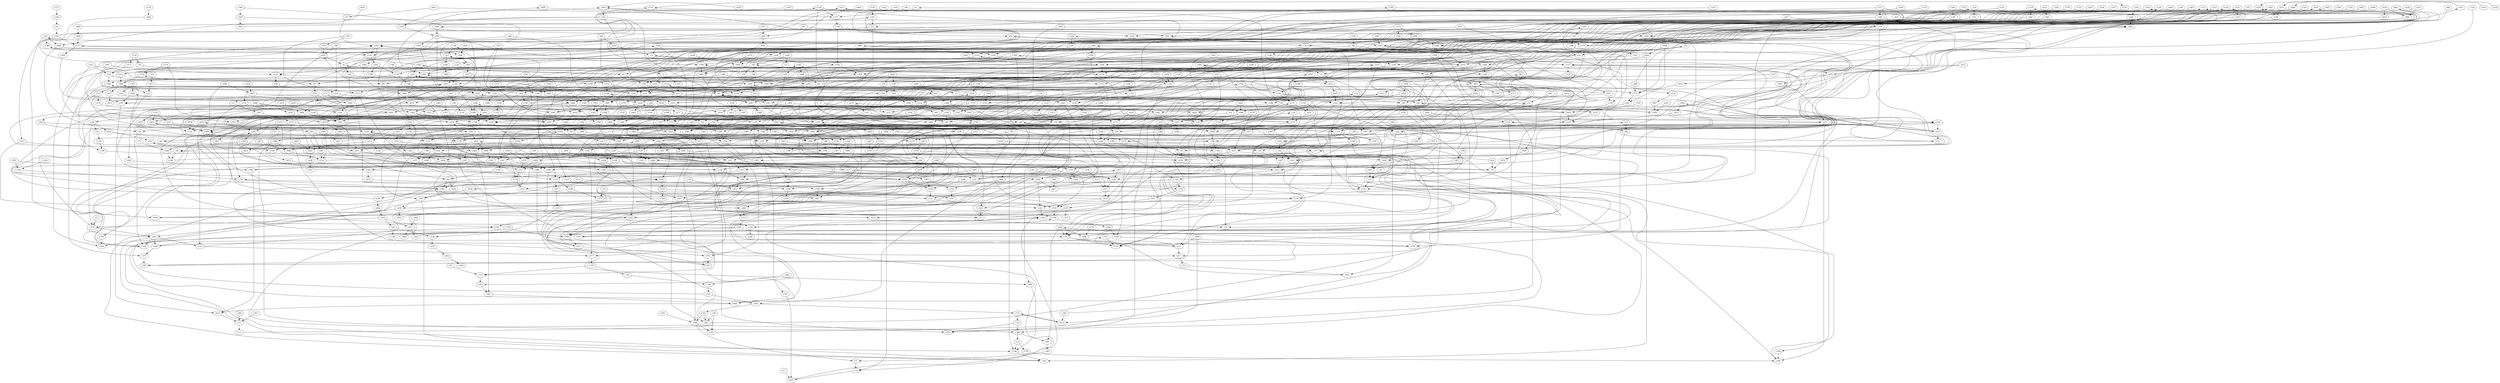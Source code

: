 // Benchmark game 1212 - 810 vertices
// time_bound: 371
// targets: v402
digraph G {
    v0 [name="v0", player=0];
    v1 [name="v1", player=1];
    v2 [name="v2", player=0];
    v3 [name="v3", player=0];
    v4 [name="v4", player=1];
    v5 [name="v5", player=1];
    v6 [name="v6", player=1];
    v7 [name="v7", player=1];
    v8 [name="v8", player=1];
    v9 [name="v9", player=0];
    v10 [name="v10", player=0];
    v11 [name="v11", player=0];
    v12 [name="v12", player=1];
    v13 [name="v13", player=1];
    v14 [name="v14", player=0];
    v15 [name="v15", player=1];
    v16 [name="v16", player=0];
    v17 [name="v17", player=0];
    v18 [name="v18", player=0];
    v19 [name="v19", player=1];
    v20 [name="v20", player=1];
    v21 [name="v21", player=0];
    v22 [name="v22", player=1];
    v23 [name="v23", player=1];
    v24 [name="v24", player=1];
    v25 [name="v25", player=0];
    v26 [name="v26", player=1];
    v27 [name="v27", player=1];
    v28 [name="v28", player=1];
    v29 [name="v29", player=1];
    v30 [name="v30", player=1];
    v31 [name="v31", player=0];
    v32 [name="v32", player=0];
    v33 [name="v33", player=1];
    v34 [name="v34", player=0];
    v35 [name="v35", player=0];
    v36 [name="v36", player=1];
    v37 [name="v37", player=0];
    v38 [name="v38", player=1];
    v39 [name="v39", player=1];
    v40 [name="v40", player=1];
    v41 [name="v41", player=1];
    v42 [name="v42", player=0];
    v43 [name="v43", player=0];
    v44 [name="v44", player=1];
    v45 [name="v45", player=0];
    v46 [name="v46", player=1];
    v47 [name="v47", player=0];
    v48 [name="v48", player=1];
    v49 [name="v49", player=1];
    v50 [name="v50", player=1];
    v51 [name="v51", player=1];
    v52 [name="v52", player=0];
    v53 [name="v53", player=1];
    v54 [name="v54", player=0];
    v55 [name="v55", player=0];
    v56 [name="v56", player=1];
    v57 [name="v57", player=0];
    v58 [name="v58", player=1];
    v59 [name="v59", player=0];
    v60 [name="v60", player=1];
    v61 [name="v61", player=0];
    v62 [name="v62", player=1];
    v63 [name="v63", player=0];
    v64 [name="v64", player=1];
    v65 [name="v65", player=0];
    v66 [name="v66", player=0];
    v67 [name="v67", player=0];
    v68 [name="v68", player=0];
    v69 [name="v69", player=1];
    v70 [name="v70", player=0];
    v71 [name="v71", player=0];
    v72 [name="v72", player=1];
    v73 [name="v73", player=1];
    v74 [name="v74", player=1];
    v75 [name="v75", player=0];
    v76 [name="v76", player=0];
    v77 [name="v77", player=1];
    v78 [name="v78", player=0];
    v79 [name="v79", player=1];
    v80 [name="v80", player=0];
    v81 [name="v81", player=0];
    v82 [name="v82", player=0];
    v83 [name="v83", player=0];
    v84 [name="v84", player=0];
    v85 [name="v85", player=0];
    v86 [name="v86", player=0];
    v87 [name="v87", player=0];
    v88 [name="v88", player=1];
    v89 [name="v89", player=0];
    v90 [name="v90", player=1];
    v91 [name="v91", player=0];
    v92 [name="v92", player=1];
    v93 [name="v93", player=1];
    v94 [name="v94", player=1];
    v95 [name="v95", player=1];
    v96 [name="v96", player=1];
    v97 [name="v97", player=0];
    v98 [name="v98", player=1];
    v99 [name="v99", player=1];
    v100 [name="v100", player=0];
    v101 [name="v101", player=0];
    v102 [name="v102", player=1];
    v103 [name="v103", player=1];
    v104 [name="v104", player=1];
    v105 [name="v105", player=0];
    v106 [name="v106", player=0];
    v107 [name="v107", player=0];
    v108 [name="v108", player=0];
    v109 [name="v109", player=1];
    v110 [name="v110", player=1];
    v111 [name="v111", player=0];
    v112 [name="v112", player=0];
    v113 [name="v113", player=0];
    v114 [name="v114", player=0];
    v115 [name="v115", player=1];
    v116 [name="v116", player=1];
    v117 [name="v117", player=1];
    v118 [name="v118", player=1];
    v119 [name="v119", player=1];
    v120 [name="v120", player=0];
    v121 [name="v121", player=0];
    v122 [name="v122", player=1];
    v123 [name="v123", player=0];
    v124 [name="v124", player=1];
    v125 [name="v125", player=0];
    v126 [name="v126", player=0];
    v127 [name="v127", player=0];
    v128 [name="v128", player=0];
    v129 [name="v129", player=0];
    v130 [name="v130", player=1];
    v131 [name="v131", player=1];
    v132 [name="v132", player=0];
    v133 [name="v133", player=1];
    v134 [name="v134", player=1];
    v135 [name="v135", player=1];
    v136 [name="v136", player=1];
    v137 [name="v137", player=0];
    v138 [name="v138", player=0];
    v139 [name="v139", player=0];
    v140 [name="v140", player=1];
    v141 [name="v141", player=0];
    v142 [name="v142", player=1];
    v143 [name="v143", player=1];
    v144 [name="v144", player=1];
    v145 [name="v145", player=0];
    v146 [name="v146", player=0];
    v147 [name="v147", player=0];
    v148 [name="v148", player=0];
    v149 [name="v149", player=1];
    v150 [name="v150", player=0];
    v151 [name="v151", player=1];
    v152 [name="v152", player=1];
    v153 [name="v153", player=0];
    v154 [name="v154", player=0];
    v155 [name="v155", player=0];
    v156 [name="v156", player=0];
    v157 [name="v157", player=0];
    v158 [name="v158", player=0];
    v159 [name="v159", player=1];
    v160 [name="v160", player=1];
    v161 [name="v161", player=0];
    v162 [name="v162", player=1];
    v163 [name="v163", player=0];
    v164 [name="v164", player=0];
    v165 [name="v165", player=1];
    v166 [name="v166", player=1];
    v167 [name="v167", player=1];
    v168 [name="v168", player=1];
    v169 [name="v169", player=1];
    v170 [name="v170", player=1];
    v171 [name="v171", player=0];
    v172 [name="v172", player=1];
    v173 [name="v173", player=0];
    v174 [name="v174", player=1];
    v175 [name="v175", player=1];
    v176 [name="v176", player=0];
    v177 [name="v177", player=1];
    v178 [name="v178", player=0];
    v179 [name="v179", player=1];
    v180 [name="v180", player=1];
    v181 [name="v181", player=1];
    v182 [name="v182", player=0];
    v183 [name="v183", player=1];
    v184 [name="v184", player=1];
    v185 [name="v185", player=1];
    v186 [name="v186", player=0];
    v187 [name="v187", player=0];
    v188 [name="v188", player=0];
    v189 [name="v189", player=1];
    v190 [name="v190", player=1];
    v191 [name="v191", player=0];
    v192 [name="v192", player=1];
    v193 [name="v193", player=0];
    v194 [name="v194", player=0];
    v195 [name="v195", player=0];
    v196 [name="v196", player=1];
    v197 [name="v197", player=0];
    v198 [name="v198", player=0];
    v199 [name="v199", player=0];
    v200 [name="v200", player=0];
    v201 [name="v201", player=1];
    v202 [name="v202", player=0];
    v203 [name="v203", player=1];
    v204 [name="v204", player=1];
    v205 [name="v205", player=1];
    v206 [name="v206", player=0];
    v207 [name="v207", player=1];
    v208 [name="v208", player=0];
    v209 [name="v209", player=1];
    v210 [name="v210", player=0];
    v211 [name="v211", player=1];
    v212 [name="v212", player=0];
    v213 [name="v213", player=0];
    v214 [name="v214", player=0];
    v215 [name="v215", player=0];
    v216 [name="v216", player=1];
    v217 [name="v217", player=0];
    v218 [name="v218", player=0];
    v219 [name="v219", player=1];
    v220 [name="v220", player=1];
    v221 [name="v221", player=1];
    v222 [name="v222", player=1];
    v223 [name="v223", player=0];
    v224 [name="v224", player=0];
    v225 [name="v225", player=0];
    v226 [name="v226", player=1];
    v227 [name="v227", player=0];
    v228 [name="v228", player=0];
    v229 [name="v229", player=0];
    v230 [name="v230", player=1];
    v231 [name="v231", player=1];
    v232 [name="v232", player=0];
    v233 [name="v233", player=1];
    v234 [name="v234", player=1];
    v235 [name="v235", player=1];
    v236 [name="v236", player=1];
    v237 [name="v237", player=1];
    v238 [name="v238", player=1];
    v239 [name="v239", player=0];
    v240 [name="v240", player=0];
    v241 [name="v241", player=1];
    v242 [name="v242", player=1];
    v243 [name="v243", player=1];
    v244 [name="v244", player=0];
    v245 [name="v245", player=1];
    v246 [name="v246", player=1];
    v247 [name="v247", player=0];
    v248 [name="v248", player=1];
    v249 [name="v249", player=1];
    v250 [name="v250", player=0];
    v251 [name="v251", player=0];
    v252 [name="v252", player=0];
    v253 [name="v253", player=1];
    v254 [name="v254", player=0];
    v255 [name="v255", player=0];
    v256 [name="v256", player=0];
    v257 [name="v257", player=1];
    v258 [name="v258", player=1];
    v259 [name="v259", player=0];
    v260 [name="v260", player=1];
    v261 [name="v261", player=0];
    v262 [name="v262", player=1];
    v263 [name="v263", player=1];
    v264 [name="v264", player=0];
    v265 [name="v265", player=1];
    v266 [name="v266", player=1];
    v267 [name="v267", player=0];
    v268 [name="v268", player=0];
    v269 [name="v269", player=0];
    v270 [name="v270", player=1];
    v271 [name="v271", player=0];
    v272 [name="v272", player=1];
    v273 [name="v273", player=1];
    v274 [name="v274", player=0];
    v275 [name="v275", player=0];
    v276 [name="v276", player=0];
    v277 [name="v277", player=1];
    v278 [name="v278", player=0];
    v279 [name="v279", player=0];
    v280 [name="v280", player=1];
    v281 [name="v281", player=1];
    v282 [name="v282", player=1];
    v283 [name="v283", player=0];
    v284 [name="v284", player=0];
    v285 [name="v285", player=0];
    v286 [name="v286", player=0];
    v287 [name="v287", player=0];
    v288 [name="v288", player=1];
    v289 [name="v289", player=0];
    v290 [name="v290", player=0];
    v291 [name="v291", player=0];
    v292 [name="v292", player=1];
    v293 [name="v293", player=1];
    v294 [name="v294", player=0];
    v295 [name="v295", player=1];
    v296 [name="v296", player=0];
    v297 [name="v297", player=1];
    v298 [name="v298", player=0];
    v299 [name="v299", player=1];
    v300 [name="v300", player=0];
    v301 [name="v301", player=1];
    v302 [name="v302", player=1];
    v303 [name="v303", player=1];
    v304 [name="v304", player=1];
    v305 [name="v305", player=0];
    v306 [name="v306", player=1];
    v307 [name="v307", player=1];
    v308 [name="v308", player=0];
    v309 [name="v309", player=0];
    v310 [name="v310", player=1];
    v311 [name="v311", player=1];
    v312 [name="v312", player=1];
    v313 [name="v313", player=0];
    v314 [name="v314", player=0];
    v315 [name="v315", player=1];
    v316 [name="v316", player=0];
    v317 [name="v317", player=0];
    v318 [name="v318", player=1];
    v319 [name="v319", player=1];
    v320 [name="v320", player=1];
    v321 [name="v321", player=1];
    v322 [name="v322", player=1];
    v323 [name="v323", player=0];
    v324 [name="v324", player=1];
    v325 [name="v325", player=1];
    v326 [name="v326", player=1];
    v327 [name="v327", player=1];
    v328 [name="v328", player=0];
    v329 [name="v329", player=1];
    v330 [name="v330", player=1];
    v331 [name="v331", player=0];
    v332 [name="v332", player=0];
    v333 [name="v333", player=0];
    v334 [name="v334", player=0];
    v335 [name="v335", player=1];
    v336 [name="v336", player=0];
    v337 [name="v337", player=1];
    v338 [name="v338", player=1];
    v339 [name="v339", player=1];
    v340 [name="v340", player=1];
    v341 [name="v341", player=1];
    v342 [name="v342", player=0];
    v343 [name="v343", player=0];
    v344 [name="v344", player=0];
    v345 [name="v345", player=0];
    v346 [name="v346", player=1];
    v347 [name="v347", player=0];
    v348 [name="v348", player=0];
    v349 [name="v349", player=1];
    v350 [name="v350", player=1];
    v351 [name="v351", player=0];
    v352 [name="v352", player=0];
    v353 [name="v353", player=0];
    v354 [name="v354", player=1];
    v355 [name="v355", player=1];
    v356 [name="v356", player=1];
    v357 [name="v357", player=0];
    v358 [name="v358", player=1];
    v359 [name="v359", player=0];
    v360 [name="v360", player=1];
    v361 [name="v361", player=0];
    v362 [name="v362", player=0];
    v363 [name="v363", player=1];
    v364 [name="v364", player=1];
    v365 [name="v365", player=0];
    v366 [name="v366", player=1];
    v367 [name="v367", player=0];
    v368 [name="v368", player=1];
    v369 [name="v369", player=1];
    v370 [name="v370", player=1];
    v371 [name="v371", player=1];
    v372 [name="v372", player=0];
    v373 [name="v373", player=1];
    v374 [name="v374", player=1];
    v375 [name="v375", player=1];
    v376 [name="v376", player=0];
    v377 [name="v377", player=0];
    v378 [name="v378", player=1];
    v379 [name="v379", player=0];
    v380 [name="v380", player=1];
    v381 [name="v381", player=1];
    v382 [name="v382", player=1];
    v383 [name="v383", player=0];
    v384 [name="v384", player=1];
    v385 [name="v385", player=0];
    v386 [name="v386", player=1];
    v387 [name="v387", player=0];
    v388 [name="v388", player=0];
    v389 [name="v389", player=0];
    v390 [name="v390", player=1];
    v391 [name="v391", player=1];
    v392 [name="v392", player=1];
    v393 [name="v393", player=0];
    v394 [name="v394", player=0];
    v395 [name="v395", player=0];
    v396 [name="v396", player=1];
    v397 [name="v397", player=1];
    v398 [name="v398", player=1];
    v399 [name="v399", player=0];
    v400 [name="v400", player=0];
    v401 [name="v401", player=0];
    v402 [name="v402", player=0, target=1];
    v403 [name="v403", player=1];
    v404 [name="v404", player=0];
    v405 [name="v405", player=0];
    v406 [name="v406", player=1];
    v407 [name="v407", player=0];
    v408 [name="v408", player=0];
    v409 [name="v409", player=1];
    v410 [name="v410", player=1];
    v411 [name="v411", player=1];
    v412 [name="v412", player=1];
    v413 [name="v413", player=1];
    v414 [name="v414", player=0];
    v415 [name="v415", player=0];
    v416 [name="v416", player=1];
    v417 [name="v417", player=1];
    v418 [name="v418", player=1];
    v419 [name="v419", player=1];
    v420 [name="v420", player=1];
    v421 [name="v421", player=0];
    v422 [name="v422", player=0];
    v423 [name="v423", player=1];
    v424 [name="v424", player=1];
    v425 [name="v425", player=0];
    v426 [name="v426", player=1];
    v427 [name="v427", player=1];
    v428 [name="v428", player=1];
    v429 [name="v429", player=0];
    v430 [name="v430", player=1];
    v431 [name="v431", player=0];
    v432 [name="v432", player=0];
    v433 [name="v433", player=1];
    v434 [name="v434", player=1];
    v435 [name="v435", player=0];
    v436 [name="v436", player=1];
    v437 [name="v437", player=1];
    v438 [name="v438", player=0];
    v439 [name="v439", player=0];
    v440 [name="v440", player=1];
    v441 [name="v441", player=0];
    v442 [name="v442", player=1];
    v443 [name="v443", player=0];
    v444 [name="v444", player=1];
    v445 [name="v445", player=0];
    v446 [name="v446", player=0];
    v447 [name="v447", player=1];
    v448 [name="v448", player=0];
    v449 [name="v449", player=0];
    v450 [name="v450", player=1];
    v451 [name="v451", player=1];
    v452 [name="v452", player=1];
    v453 [name="v453", player=1];
    v454 [name="v454", player=0];
    v455 [name="v455", player=0];
    v456 [name="v456", player=1];
    v457 [name="v457", player=0];
    v458 [name="v458", player=0];
    v459 [name="v459", player=0];
    v460 [name="v460", player=1];
    v461 [name="v461", player=0];
    v462 [name="v462", player=0];
    v463 [name="v463", player=0];
    v464 [name="v464", player=1];
    v465 [name="v465", player=0];
    v466 [name="v466", player=0];
    v467 [name="v467", player=0];
    v468 [name="v468", player=1];
    v469 [name="v469", player=0];
    v470 [name="v470", player=1];
    v471 [name="v471", player=0];
    v472 [name="v472", player=1];
    v473 [name="v473", player=0];
    v474 [name="v474", player=1];
    v475 [name="v475", player=1];
    v476 [name="v476", player=1];
    v477 [name="v477", player=1];
    v478 [name="v478", player=0];
    v479 [name="v479", player=0];
    v480 [name="v480", player=0];
    v481 [name="v481", player=0];
    v482 [name="v482", player=0];
    v483 [name="v483", player=1];
    v484 [name="v484", player=1];
    v485 [name="v485", player=1];
    v486 [name="v486", player=1];
    v487 [name="v487", player=0];
    v488 [name="v488", player=0];
    v489 [name="v489", player=0];
    v490 [name="v490", player=1];
    v491 [name="v491", player=0];
    v492 [name="v492", player=0];
    v493 [name="v493", player=0];
    v494 [name="v494", player=0];
    v495 [name="v495", player=0];
    v496 [name="v496", player=0];
    v497 [name="v497", player=1];
    v498 [name="v498", player=1];
    v499 [name="v499", player=0];
    v500 [name="v500", player=0];
    v501 [name="v501", player=0];
    v502 [name="v502", player=0];
    v503 [name="v503", player=1];
    v504 [name="v504", player=0];
    v505 [name="v505", player=0];
    v506 [name="v506", player=0];
    v507 [name="v507", player=0];
    v508 [name="v508", player=0];
    v509 [name="v509", player=1];
    v510 [name="v510", player=1];
    v511 [name="v511", player=0];
    v512 [name="v512", player=1];
    v513 [name="v513", player=0];
    v514 [name="v514", player=1];
    v515 [name="v515", player=0];
    v516 [name="v516", player=0];
    v517 [name="v517", player=1];
    v518 [name="v518", player=1];
    v519 [name="v519", player=0];
    v520 [name="v520", player=0];
    v521 [name="v521", player=0];
    v522 [name="v522", player=0];
    v523 [name="v523", player=1];
    v524 [name="v524", player=1];
    v525 [name="v525", player=0];
    v526 [name="v526", player=0];
    v527 [name="v527", player=1];
    v528 [name="v528", player=0];
    v529 [name="v529", player=0];
    v530 [name="v530", player=1];
    v531 [name="v531", player=1];
    v532 [name="v532", player=0];
    v533 [name="v533", player=1];
    v534 [name="v534", player=1];
    v535 [name="v535", player=1];
    v536 [name="v536", player=0];
    v537 [name="v537", player=1];
    v538 [name="v538", player=1];
    v539 [name="v539", player=0];
    v540 [name="v540", player=0];
    v541 [name="v541", player=1];
    v542 [name="v542", player=0];
    v543 [name="v543", player=1];
    v544 [name="v544", player=1];
    v545 [name="v545", player=1];
    v546 [name="v546", player=0];
    v547 [name="v547", player=1];
    v548 [name="v548", player=1];
    v549 [name="v549", player=0];
    v550 [name="v550", player=1];
    v551 [name="v551", player=0];
    v552 [name="v552", player=1];
    v553 [name="v553", player=1];
    v554 [name="v554", player=1];
    v555 [name="v555", player=1];
    v556 [name="v556", player=1];
    v557 [name="v557", player=0];
    v558 [name="v558", player=1];
    v559 [name="v559", player=0];
    v560 [name="v560", player=0];
    v561 [name="v561", player=0];
    v562 [name="v562", player=1];
    v563 [name="v563", player=1];
    v564 [name="v564", player=0];
    v565 [name="v565", player=0];
    v566 [name="v566", player=0];
    v567 [name="v567", player=0];
    v568 [name="v568", player=1];
    v569 [name="v569", player=1];
    v570 [name="v570", player=1];
    v571 [name="v571", player=0];
    v572 [name="v572", player=0];
    v573 [name="v573", player=1];
    v574 [name="v574", player=0];
    v575 [name="v575", player=0];
    v576 [name="v576", player=0];
    v577 [name="v577", player=1];
    v578 [name="v578", player=1];
    v579 [name="v579", player=1];
    v580 [name="v580", player=0];
    v581 [name="v581", player=1];
    v582 [name="v582", player=1];
    v583 [name="v583", player=1];
    v584 [name="v584", player=0];
    v585 [name="v585", player=0];
    v586 [name="v586", player=1];
    v587 [name="v587", player=1];
    v588 [name="v588", player=1];
    v589 [name="v589", player=1];
    v590 [name="v590", player=0];
    v591 [name="v591", player=1];
    v592 [name="v592", player=0];
    v593 [name="v593", player=1];
    v594 [name="v594", player=0];
    v595 [name="v595", player=1];
    v596 [name="v596", player=1];
    v597 [name="v597", player=0];
    v598 [name="v598", player=1];
    v599 [name="v599", player=0];
    v600 [name="v600", player=0];
    v601 [name="v601", player=0];
    v602 [name="v602", player=0];
    v603 [name="v603", player=0];
    v604 [name="v604", player=1];
    v605 [name="v605", player=0];
    v606 [name="v606", player=1];
    v607 [name="v607", player=0];
    v608 [name="v608", player=1];
    v609 [name="v609", player=0];
    v610 [name="v610", player=0];
    v611 [name="v611", player=0];
    v612 [name="v612", player=1];
    v613 [name="v613", player=0];
    v614 [name="v614", player=0];
    v615 [name="v615", player=1];
    v616 [name="v616", player=1];
    v617 [name="v617", player=1];
    v618 [name="v618", player=1];
    v619 [name="v619", player=1];
    v620 [name="v620", player=0];
    v621 [name="v621", player=1];
    v622 [name="v622", player=1];
    v623 [name="v623", player=0];
    v624 [name="v624", player=1];
    v625 [name="v625", player=0];
    v626 [name="v626", player=0];
    v627 [name="v627", player=0];
    v628 [name="v628", player=0];
    v629 [name="v629", player=0];
    v630 [name="v630", player=1];
    v631 [name="v631", player=1];
    v632 [name="v632", player=1];
    v633 [name="v633", player=0];
    v634 [name="v634", player=1];
    v635 [name="v635", player=0];
    v636 [name="v636", player=0];
    v637 [name="v637", player=1];
    v638 [name="v638", player=0];
    v639 [name="v639", player=0];
    v640 [name="v640", player=1];
    v641 [name="v641", player=0];
    v642 [name="v642", player=0];
    v643 [name="v643", player=1];
    v644 [name="v644", player=1];
    v645 [name="v645", player=1];
    v646 [name="v646", player=0];
    v647 [name="v647", player=1];
    v648 [name="v648", player=0];
    v649 [name="v649", player=1];
    v650 [name="v650", player=1];
    v651 [name="v651", player=0];
    v652 [name="v652", player=1];
    v653 [name="v653", player=0];
    v654 [name="v654", player=0];
    v655 [name="v655", player=1];
    v656 [name="v656", player=0];
    v657 [name="v657", player=1];
    v658 [name="v658", player=0];
    v659 [name="v659", player=1];
    v660 [name="v660", player=0];
    v661 [name="v661", player=1];
    v662 [name="v662", player=0];
    v663 [name="v663", player=1];
    v664 [name="v664", player=1];
    v665 [name="v665", player=0];
    v666 [name="v666", player=1];
    v667 [name="v667", player=0];
    v668 [name="v668", player=1];
    v669 [name="v669", player=0];
    v670 [name="v670", player=0];
    v671 [name="v671", player=1];
    v672 [name="v672", player=0];
    v673 [name="v673", player=1];
    v674 [name="v674", player=1];
    v675 [name="v675", player=1];
    v676 [name="v676", player=0];
    v677 [name="v677", player=0];
    v678 [name="v678", player=0];
    v679 [name="v679", player=1];
    v680 [name="v680", player=0];
    v681 [name="v681", player=0];
    v682 [name="v682", player=1];
    v683 [name="v683", player=0];
    v684 [name="v684", player=1];
    v685 [name="v685", player=1];
    v686 [name="v686", player=1];
    v687 [name="v687", player=1];
    v688 [name="v688", player=0];
    v689 [name="v689", player=0];
    v690 [name="v690", player=0];
    v691 [name="v691", player=1];
    v692 [name="v692", player=0];
    v693 [name="v693", player=1];
    v694 [name="v694", player=0];
    v695 [name="v695", player=1];
    v696 [name="v696", player=0];
    v697 [name="v697", player=0];
    v698 [name="v698", player=1];
    v699 [name="v699", player=0];
    v700 [name="v700", player=1];
    v701 [name="v701", player=1];
    v702 [name="v702", player=1];
    v703 [name="v703", player=0];
    v704 [name="v704", player=0];
    v705 [name="v705", player=1];
    v706 [name="v706", player=1];
    v707 [name="v707", player=0];
    v708 [name="v708", player=0];
    v709 [name="v709", player=1];
    v710 [name="v710", player=0];
    v711 [name="v711", player=0];
    v712 [name="v712", player=1];
    v713 [name="v713", player=0];
    v714 [name="v714", player=1];
    v715 [name="v715", player=0];
    v716 [name="v716", player=0];
    v717 [name="v717", player=1];
    v718 [name="v718", player=1];
    v719 [name="v719", player=0];
    v720 [name="v720", player=0];
    v721 [name="v721", player=0];
    v722 [name="v722", player=0];
    v723 [name="v723", player=1];
    v724 [name="v724", player=1];
    v725 [name="v725", player=0];
    v726 [name="v726", player=0];
    v727 [name="v727", player=1];
    v728 [name="v728", player=1];
    v729 [name="v729", player=1];
    v730 [name="v730", player=1];
    v731 [name="v731", player=0];
    v732 [name="v732", player=0];
    v733 [name="v733", player=0];
    v734 [name="v734", player=0];
    v735 [name="v735", player=1];
    v736 [name="v736", player=1];
    v737 [name="v737", player=1];
    v738 [name="v738", player=0];
    v739 [name="v739", player=0];
    v740 [name="v740", player=1];
    v741 [name="v741", player=0];
    v742 [name="v742", player=0];
    v743 [name="v743", player=1];
    v744 [name="v744", player=0];
    v745 [name="v745", player=1];
    v746 [name="v746", player=0];
    v747 [name="v747", player=0];
    v748 [name="v748", player=0];
    v749 [name="v749", player=1];
    v750 [name="v750", player=1];
    v751 [name="v751", player=0];
    v752 [name="v752", player=1];
    v753 [name="v753", player=1];
    v754 [name="v754", player=0];
    v755 [name="v755", player=1];
    v756 [name="v756", player=1];
    v757 [name="v757", player=1];
    v758 [name="v758", player=0];
    v759 [name="v759", player=1];
    v760 [name="v760", player=1];
    v761 [name="v761", player=1];
    v762 [name="v762", player=0];
    v763 [name="v763", player=1];
    v764 [name="v764", player=1];
    v765 [name="v765", player=1];
    v766 [name="v766", player=1];
    v767 [name="v767", player=1];
    v768 [name="v768", player=0];
    v769 [name="v769", player=0];
    v770 [name="v770", player=1];
    v771 [name="v771", player=1];
    v772 [name="v772", player=0];
    v773 [name="v773", player=1];
    v774 [name="v774", player=0];
    v775 [name="v775", player=0];
    v776 [name="v776", player=1];
    v777 [name="v777", player=0];
    v778 [name="v778", player=0];
    v779 [name="v779", player=1];
    v780 [name="v780", player=0];
    v781 [name="v781", player=1];
    v782 [name="v782", player=1];
    v783 [name="v783", player=0];
    v784 [name="v784", player=1];
    v785 [name="v785", player=0];
    v786 [name="v786", player=0];
    v787 [name="v787", player=1];
    v788 [name="v788", player=1];
    v789 [name="v789", player=0];
    v790 [name="v790", player=1];
    v791 [name="v791", player=1];
    v792 [name="v792", player=0];
    v793 [name="v793", player=1];
    v794 [name="v794", player=0];
    v795 [name="v795", player=0];
    v796 [name="v796", player=1];
    v797 [name="v797", player=1];
    v798 [name="v798", player=0];
    v799 [name="v799", player=1];
    v800 [name="v800", player=1];
    v801 [name="v801", player=0];
    v802 [name="v802", player=1];
    v803 [name="v803", player=0];
    v804 [name="v804", player=1];
    v805 [name="v805", player=0];
    v806 [name="v806", player=1];
    v807 [name="v807", player=0];
    v808 [name="v808", player=0];
    v809 [name="v809", player=0];

    v0 -> v706;
    v1 -> v231;
    v2 -> v259;
    v3 -> v756 [constraint="t < 13"];
    v4 -> v177;
    v5 -> v170 [constraint="t < 10"];
    v6 -> v338 [constraint="t mod 4 == 2"];
    v7 -> v629;
    v8 -> v292;
    v9 -> v727;
    v10 -> v351;
    v11 -> v152;
    v12 -> v275 [constraint="t mod 5 == 0"];
    v13 -> v46;
    v14 -> v645;
    v15 -> v736;
    v16 -> v224;
    v17 -> v597;
    v18 -> v417;
    v19 -> v723;
    v20 -> v342;
    v21 -> v483;
    v22 -> v136;
    v23 -> v11;
    v24 -> v590 [constraint="t < 14"];
    v25 -> v81;
    v26 -> v252;
    v27 -> v645;
    v28 -> v584 [constraint="t < 5"];
    v29 -> v333;
    v30 -> v199;
    v31 -> v373;
    v32 -> v37 [constraint="t mod 2 == 0"];
    v33 -> v32;
    v34 -> v102;
    v35 -> v567;
    v36 -> v395;
    v37 -> v153 [constraint="t >= 2"];
    v38 -> v610;
    v39 -> v219;
    v40 -> v691;
    v41 -> v641;
    v42 -> v586 [constraint="t < 9"];
    v43 -> v64 [constraint="t < 14"];
    v44 -> v291;
    v45 -> v803;
    v46 -> v270;
    v47 -> v213;
    v48 -> v610;
    v49 -> v125 [constraint="t < 15"];
    v50 -> v576;
    v51 -> v299;
    v52 -> v21;
    v53 -> v419;
    v54 -> v796;
    v55 -> v76;
    v56 -> v116 [constraint="t mod 4 == 2"];
    v57 -> v535 [constraint="t mod 2 == 0"];
    v58 -> v37;
    v59 -> v800;
    v60 -> v636;
    v61 -> v701;
    v62 -> v264;
    v63 -> v476 [constraint="t < 13"];
    v64 -> v45 [constraint="t >= 3"];
    v65 -> v194;
    v66 -> v799;
    v67 -> v133;
    v68 -> v670;
    v69 -> v653;
    v70 -> v578;
    v71 -> v599;
    v72 -> v666;
    v73 -> v14;
    v74 -> v321;
    v75 -> v342;
    v76 -> v251 [constraint="t mod 4 == 1"];
    v77 -> v542 [constraint="t >= 1"];
    v78 -> v191 [constraint="t >= 5"];
    v79 -> v153 [constraint="t < 10"];
    v80 -> v758;
    v81 -> v569;
    v82 -> v395 [constraint="t mod 5 == 4"];
    v83 -> v89;
    v84 -> v25 [constraint="t >= 1"];
    v85 -> v41;
    v86 -> v293;
    v87 -> v793;
    v88 -> v751 [constraint="t mod 2 == 1"];
    v89 -> v565 [constraint="t < 8"];
    v90 -> v387;
    v91 -> v309;
    v92 -> v563;
    v93 -> v715;
    v94 -> v779 [constraint="t < 14"];
    v95 -> v165;
    v96 -> v329 [constraint="t >= 1"];
    v97 -> v138 [constraint="t >= 5"];
    v98 -> v644;
    v99 -> v510;
    v100 -> v536 [constraint="t < 15"];
    v101 -> v598;
    v102 -> v760 [constraint="t mod 4 == 2"];
    v103 -> v754;
    v104 -> v603;
    v105 -> v791;
    v106 -> v537;
    v107 -> v423 [constraint="t >= 2"];
    v108 -> v399 [constraint="t >= 3"];
    v109 -> v70 [constraint="t < 10"];
    v110 -> v272;
    v111 -> v749 [constraint="t < 8"];
    v112 -> v316;
    v113 -> v13 [constraint="t < 6"];
    v114 -> v282 [constraint="t mod 4 == 0"];
    v115 -> v651 [constraint="t mod 2 == 1"];
    v116 -> v483;
    v117 -> v144;
    v118 -> v447;
    v119 -> v164;
    v120 -> v474;
    v121 -> v76;
    v122 -> v0;
    v123 -> v399 [constraint="t >= 3"];
    v124 -> v132;
    v125 -> v560;
    v126 -> v368;
    v127 -> v222;
    v128 -> v118 [constraint="t mod 2 == 0"];
    v129 -> v374 [constraint="t < 5"];
    v130 -> v240;
    v131 -> v225;
    v132 -> v507;
    v133 -> v358;
    v134 -> v162;
    v135 -> v555;
    v136 -> v644;
    v137 -> v718;
    v138 -> v143 [constraint="t mod 5 == 2"];
    v139 -> v189;
    v140 -> v136 [constraint="t mod 4 == 3"];
    v141 -> v183;
    v142 -> v532 [constraint="t < 14"];
    v143 -> v190;
    v144 -> v34;
    v145 -> v374;
    v146 -> v738;
    v147 -> v155;
    v148 -> v634;
    v149 -> v455 [constraint="t >= 4"];
    v150 -> v210;
    v151 -> v186;
    v152 -> v475 [constraint="t < 15"];
    v153 -> v484;
    v154 -> v234;
    v155 -> v260 [constraint="t >= 4"];
    v156 -> v614;
    v157 -> v277 [constraint="t >= 4"];
    v158 -> v132;
    v159 -> v434;
    v160 -> v250;
    v161 -> v439;
    v162 -> v255 [constraint="t < 10"];
    v163 -> v481;
    v164 -> v137;
    v165 -> v253;
    v166 -> v724 [constraint="t mod 5 == 0"];
    v167 -> v804;
    v168 -> v282;
    v169 -> v162;
    v170 -> v400 [constraint="t < 9"];
    v171 -> v431;
    v172 -> v217;
    v173 -> v381;
    v174 -> v600;
    v175 -> v367 [constraint="t mod 3 == 1"];
    v176 -> v355;
    v177 -> v740;
    v178 -> v629;
    v179 -> v324;
    v180 -> v599;
    v181 -> v479;
    v182 -> v292 [constraint="t >= 2"];
    v183 -> v729;
    v184 -> v388 [constraint="t >= 1"];
    v185 -> v540 [constraint="t >= 3"];
    v186 -> v531 [constraint="t mod 4 == 2"];
    v187 -> v259 [constraint="t < 14"];
    v188 -> v373;
    v189 -> v206;
    v190 -> v604;
    v191 -> v649;
    v192 -> v767;
    v193 -> v244;
    v194 -> v548 [constraint="t mod 2 == 1"];
    v195 -> v116;
    v196 -> v805;
    v197 -> v318 [constraint="t >= 1"];
    v198 -> v584;
    v199 -> v14 [constraint="t < 10"];
    v200 -> v243;
    v201 -> v70 [constraint="t >= 4"];
    v202 -> v619;
    v203 -> v457;
    v204 -> v682;
    v205 -> v371;
    v206 -> v70 [constraint="t >= 4"];
    v207 -> v103 [constraint="t < 12"];
    v208 -> v607 [constraint="t >= 4"];
    v209 -> v789;
    v210 -> v114 [constraint="t mod 2 == 0"];
    v211 -> v30;
    v212 -> v403;
    v213 -> v4 [constraint="t >= 3"];
    v214 -> v807;
    v215 -> v673;
    v216 -> v710;
    v217 -> v212;
    v218 -> v371 [constraint="t < 10"];
    v219 -> v24;
    v220 -> v184;
    v221 -> v507;
    v222 -> v376;
    v223 -> v515 [constraint="t >= 3"];
    v224 -> v477;
    v225 -> v326;
    v226 -> v153;
    v227 -> v772;
    v228 -> v694;
    v229 -> v204;
    v230 -> v689 [constraint="t < 7"];
    v231 -> v182;
    v232 -> v86;
    v233 -> v644;
    v234 -> v465 [constraint="t mod 5 == 4"];
    v235 -> v167;
    v236 -> v41;
    v237 -> v408;
    v238 -> v456;
    v239 -> v440;
    v240 -> v491 [constraint="t mod 5 == 0"];
    v241 -> v670;
    v242 -> v670 [constraint="t mod 5 == 2"];
    v243 -> v28;
    v244 -> v443;
    v245 -> v0 [constraint="t mod 2 == 0"];
    v246 -> v488;
    v247 -> v383 [constraint="t < 12"];
    v248 -> v678;
    v249 -> v721 [constraint="t mod 2 == 0"];
    v250 -> v6;
    v251 -> v616 [constraint="t < 12"];
    v252 -> v730;
    v253 -> v63 [constraint="t < 9"];
    v254 -> v543 [constraint="t >= 5"];
    v255 -> v225;
    v256 -> v508;
    v257 -> v112 [constraint="t mod 4 == 1"];
    v258 -> v479;
    v259 -> v166;
    v260 -> v491;
    v261 -> v395;
    v262 -> v83;
    v263 -> v399;
    v264 -> v559;
    v265 -> v719 [constraint="t < 13"];
    v266 -> v716;
    v267 -> v434 [constraint="t mod 4 == 0"];
    v268 -> v264;
    v269 -> v781 [constraint="t >= 2"];
    v270 -> v626 [constraint="t >= 1"];
    v271 -> v125;
    v272 -> v76;
    v273 -> v694;
    v274 -> v68;
    v275 -> v36;
    v276 -> v752 [constraint="t < 13"];
    v277 -> v486;
    v278 -> v216 [constraint="t >= 3"];
    v279 -> v803 [constraint="t < 7"];
    v280 -> v238;
    v281 -> v1 [constraint="t < 10"];
    v282 -> v339 [constraint="t >= 2"];
    v283 -> v197;
    v284 -> v594;
    v285 -> v162;
    v286 -> v150;
    v287 -> v463;
    v288 -> v452;
    v289 -> v651;
    v290 -> v377;
    v291 -> v372 [constraint="t mod 2 == 0"];
    v292 -> v808;
    v293 -> v672;
    v294 -> v724;
    v295 -> v780;
    v296 -> v444;
    v297 -> v519 [constraint="t < 12"];
    v298 -> v164 [constraint="t mod 4 == 3"];
    v299 -> v16;
    v300 -> v545 [constraint="t >= 2"];
    v301 -> v52 [constraint="t >= 1"];
    v302 -> v516;
    v303 -> v673;
    v304 -> v439 [constraint="t < 9"];
    v305 -> v598;
    v306 -> v648;
    v307 -> v789 [constraint="t < 5"];
    v308 -> v702;
    v309 -> v356 [constraint="t >= 1"];
    v310 -> v215;
    v311 -> v806;
    v312 -> v336;
    v313 -> v641;
    v314 -> v309 [constraint="t < 5"];
    v315 -> v92;
    v316 -> v20;
    v317 -> v573;
    v318 -> v261;
    v319 -> v231;
    v320 -> v247;
    v321 -> v547;
    v322 -> v388 [constraint="t < 13"];
    v323 -> v787;
    v324 -> v282;
    v325 -> v170;
    v326 -> v403;
    v327 -> v582;
    v328 -> v214 [constraint="t < 15"];
    v329 -> v642 [constraint="t < 5"];
    v330 -> v686 [constraint="t >= 4"];
    v331 -> v423 [constraint="t >= 4"];
    v332 -> v153 [constraint="t mod 5 == 2"];
    v333 -> v254 [constraint="t mod 2 == 0"];
    v334 -> v198;
    v335 -> v386;
    v336 -> v424 [constraint="t mod 4 == 2"];
    v337 -> v319;
    v338 -> v560 [constraint="t mod 3 == 1"];
    v339 -> v757;
    v340 -> v187;
    v341 -> v152;
    v342 -> v136;
    v343 -> v554;
    v344 -> v279;
    v345 -> v434;
    v346 -> v203;
    v347 -> v589 [constraint="t < 11"];
    v348 -> v35;
    v349 -> v787 [constraint="t >= 5"];
    v350 -> v510;
    v351 -> v82 [constraint="t mod 3 == 0"];
    v352 -> v234;
    v353 -> v123;
    v354 -> v79;
    v355 -> v52;
    v356 -> v119;
    v357 -> v198 [constraint="t mod 3 == 2"];
    v358 -> v478;
    v359 -> v186 [constraint="t >= 3"];
    v360 -> v536 [constraint="t >= 2"];
    v361 -> v654;
    v362 -> v73;
    v363 -> v487;
    v364 -> v535;
    v365 -> v725;
    v366 -> v786;
    v367 -> v572 [constraint="t < 5"];
    v368 -> v558 [constraint="t < 7"];
    v369 -> v437 [constraint="t >= 3"];
    v370 -> v577;
    v371 -> v298;
    v372 -> v790 [constraint="t >= 5"];
    v373 -> v452 [constraint="t mod 2 == 1"];
    v374 -> v37 [constraint="t >= 5"];
    v375 -> v385;
    v376 -> v493 [constraint="t mod 2 == 1"];
    v377 -> v111;
    v378 -> v673;
    v379 -> v658;
    v380 -> v103;
    v381 -> v300 [constraint="t < 5"];
    v382 -> v292;
    v383 -> v534;
    v384 -> v150;
    v385 -> v771 [constraint="t >= 5"];
    v386 -> v777;
    v387 -> v407;
    v388 -> v208;
    v389 -> v151 [constraint="t >= 4"];
    v390 -> v442;
    v391 -> v396 [constraint="t < 15"];
    v392 -> v746;
    v393 -> v593;
    v394 -> v353 [constraint="t >= 5"];
    v395 -> v322;
    v396 -> v566;
    v397 -> v404;
    v398 -> v774;
    v399 -> v412;
    v400 -> v535;
    v401 -> v720;
    v402 -> v587;
    v403 -> v6 [constraint="t >= 3"];
    v404 -> v668 [constraint="t >= 2"];
    v405 -> v260;
    v406 -> v78;
    v407 -> v11;
    v408 -> v780;
    v409 -> v722;
    v410 -> v525;
    v411 -> v99;
    v412 -> v281 [constraint="t mod 2 == 1"];
    v413 -> v129 [constraint="t < 5"];
    v414 -> v395;
    v415 -> v601;
    v416 -> v367 [constraint="t < 15"];
    v417 -> v457;
    v418 -> v609 [constraint="t < 9"];
    v419 -> v806;
    v420 -> v459;
    v421 -> v56 [constraint="t < 8"];
    v422 -> v685;
    v423 -> v693 [constraint="t < 8"];
    v424 -> v70;
    v425 -> v12;
    v426 -> v623;
    v427 -> v41 [constraint="t mod 2 == 0"];
    v428 -> v343 [constraint="t < 8"];
    v429 -> v103 [constraint="t mod 5 == 4"];
    v430 -> v657;
    v431 -> v219;
    v432 -> v231;
    v433 -> v774;
    v434 -> v432 [constraint="t < 10"];
    v435 -> v746;
    v436 -> v780;
    v437 -> v418;
    v438 -> v333;
    v439 -> v208 [constraint="t < 12"];
    v440 -> v677;
    v441 -> v53;
    v442 -> v292 [constraint="t mod 2 == 1"];
    v443 -> v142 [constraint="t < 12"];
    v444 -> v39 [constraint="t >= 5"];
    v445 -> v165 [constraint="t mod 4 == 2"];
    v446 -> v206;
    v447 -> v287 [constraint="t < 9"];
    v448 -> v322;
    v449 -> v132;
    v450 -> v407;
    v451 -> v232 [constraint="t mod 3 == 2"];
    v452 -> v402 [constraint="t < 11"];
    v453 -> v377;
    v454 -> v360 [constraint="t < 7"];
    v455 -> v614 [constraint="t < 6"];
    v456 -> v235;
    v457 -> v261;
    v458 -> v391;
    v459 -> v57;
    v460 -> v462;
    v461 -> v51 [constraint="t < 7"];
    v462 -> v767 [constraint="t < 14"];
    v463 -> v643;
    v464 -> v201;
    v465 -> v737;
    v466 -> v443 [constraint="t mod 4 == 1"];
    v467 -> v446 [constraint="t >= 4"];
    v468 -> v771;
    v469 -> v547;
    v470 -> v9 [constraint="t >= 3"];
    v471 -> v754;
    v472 -> v168;
    v473 -> v624;
    v474 -> v787;
    v475 -> v121;
    v476 -> v44;
    v477 -> v105;
    v478 -> v284;
    v479 -> v137;
    v480 -> v708;
    v481 -> v671 [constraint="t mod 2 == 0"];
    v482 -> v427;
    v483 -> v417;
    v484 -> v741;
    v485 -> v202 [constraint="t >= 5"];
    v486 -> v425;
    v487 -> v682;
    v488 -> v711;
    v489 -> v485 [constraint="t < 6"];
    v490 -> v224;
    v491 -> v127;
    v492 -> v794 [constraint="t < 10"];
    v493 -> v122;
    v494 -> v794 [constraint="t >= 5"];
    v495 -> v525;
    v496 -> v220 [constraint="t < 5"];
    v497 -> v676;
    v498 -> v709 [constraint="t >= 5"];
    v499 -> v313 [constraint="t >= 5"];
    v500 -> v356;
    v501 -> v419;
    v502 -> v724 [constraint="t mod 4 == 2"];
    v503 -> v286 [constraint="t < 13"];
    v504 -> v148 [constraint="t mod 5 == 3"];
    v505 -> v75;
    v506 -> v167;
    v507 -> v566 [constraint="t >= 4"];
    v508 -> v427;
    v509 -> v5;
    v510 -> v560 [constraint="t mod 3 == 1"];
    v511 -> v768;
    v512 -> v143;
    v513 -> v516;
    v514 -> v209;
    v515 -> v292 [constraint="t >= 4"];
    v516 -> v522;
    v517 -> v721 [constraint="t < 15"];
    v518 -> v538;
    v519 -> v649 [constraint="t >= 1"];
    v520 -> v337;
    v521 -> v203 [constraint="t < 15"];
    v522 -> v224;
    v523 -> v733 [constraint="t < 13"];
    v524 -> v346;
    v525 -> v282;
    v526 -> v55;
    v527 -> v639;
    v528 -> v573;
    v529 -> v113;
    v530 -> v532 [constraint="t < 13"];
    v531 -> v115;
    v532 -> v318;
    v533 -> v737;
    v534 -> v727;
    v535 -> v631;
    v536 -> v602;
    v537 -> v527;
    v538 -> v773;
    v539 -> v500;
    v540 -> v66;
    v541 -> v420;
    v542 -> v283 [constraint="t < 6"];
    v543 -> v587;
    v544 -> v243;
    v545 -> v688;
    v546 -> v298 [constraint="t >= 1"];
    v547 -> v684;
    v548 -> v116;
    v549 -> v599;
    v550 -> v195;
    v551 -> v125;
    v552 -> v589;
    v553 -> v676 [constraint="t >= 5"];
    v554 -> v727;
    v555 -> v216;
    v556 -> v41 [constraint="t >= 5"];
    v557 -> v438;
    v558 -> v298;
    v559 -> v161;
    v560 -> v287 [constraint="t mod 3 == 0"];
    v561 -> v362;
    v562 -> v750;
    v563 -> v633 [constraint="t < 15"];
    v564 -> v458;
    v565 -> v672;
    v566 -> v195;
    v567 -> v252;
    v568 -> v437 [constraint="t >= 4"];
    v569 -> v480 [constraint="t < 14"];
    v570 -> v595 [constraint="t < 14"];
    v571 -> v337 [constraint="t mod 5 == 0"];
    v572 -> v588;
    v573 -> v40 [constraint="t < 8"];
    v574 -> v40 [constraint="t >= 5"];
    v575 -> v299 [constraint="t < 7"];
    v576 -> v470;
    v577 -> v392 [constraint="t < 7"];
    v578 -> v281 [constraint="t < 7"];
    v579 -> v717 [constraint="t mod 3 == 0"];
    v580 -> v666;
    v581 -> v745;
    v582 -> v171 [constraint="t >= 4"];
    v583 -> v540;
    v584 -> v676;
    v585 -> v562;
    v586 -> v169;
    v587 -> v609;
    v588 -> v70;
    v589 -> v631;
    v590 -> v369;
    v591 -> v5;
    v592 -> v609;
    v593 -> v280 [constraint="t >= 1"];
    v594 -> v385 [constraint="t < 12"];
    v595 -> v65 [constraint="t mod 2 == 1"];
    v596 -> v80;
    v597 -> v361;
    v598 -> v278;
    v599 -> v368;
    v600 -> v792;
    v601 -> v783 [constraint="t mod 2 == 0"];
    v602 -> v518;
    v603 -> v394 [constraint="t >= 1"];
    v604 -> v385 [constraint="t < 6"];
    v605 -> v643;
    v606 -> v489;
    v607 -> v532;
    v608 -> v518;
    v609 -> v631;
    v610 -> v504;
    v611 -> v701;
    v612 -> v9;
    v613 -> v83 [constraint="t mod 5 == 1"];
    v614 -> v712 [constraint="t >= 3"];
    v615 -> v739 [constraint="t mod 3 == 1"];
    v616 -> v582;
    v617 -> v38;
    v618 -> v766;
    v619 -> v225;
    v620 -> v656 [constraint="t mod 5 == 1"];
    v621 -> v443;
    v622 -> v162;
    v623 -> v436 [constraint="t < 8"];
    v624 -> v709;
    v625 -> v490 [constraint="t < 7"];
    v626 -> v254 [constraint="t < 12"];
    v627 -> v529;
    v628 -> v493 [constraint="t < 12"];
    v629 -> v369;
    v630 -> v489 [constraint="t >= 4"];
    v631 -> v377;
    v632 -> v593;
    v633 -> v661 [constraint="t mod 5 == 4"];
    v634 -> v501;
    v635 -> v643;
    v636 -> v161;
    v637 -> v352;
    v638 -> v751 [constraint="t mod 2 == 0"];
    v639 -> v418;
    v640 -> v799 [constraint="t >= 3"];
    v641 -> v288;
    v642 -> v209;
    v643 -> v698;
    v644 -> v565 [constraint="t mod 5 == 1"];
    v645 -> v591 [constraint="t >= 2"];
    v646 -> v763 [constraint="t mod 4 == 1"];
    v647 -> v570;
    v648 -> v471 [constraint="t < 15"];
    v649 -> v463 [constraint="t mod 4 == 3"];
    v650 -> v520;
    v651 -> v390;
    v652 -> v569;
    v653 -> v71;
    v654 -> v552;
    v655 -> v205;
    v656 -> v304 [constraint="t < 12"];
    v657 -> v462;
    v658 -> v58 [constraint="t < 9"];
    v659 -> v226 [constraint="t < 6"];
    v660 -> v513;
    v661 -> v210 [constraint="t mod 2 == 1"];
    v662 -> v336 [constraint="t < 9"];
    v663 -> v177;
    v664 -> v495 [constraint="t mod 2 == 0"];
    v665 -> v609 [constraint="t < 12"];
    v666 -> v194;
    v667 -> v391 [constraint="t < 6"];
    v668 -> v219 [constraint="t mod 3 == 0"];
    v669 -> v533;
    v670 -> v348 [constraint="t < 11"];
    v671 -> v62 [constraint="t >= 1"];
    v672 -> v320 [constraint="t >= 1"];
    v673 -> v57 [constraint="t < 10"];
    v674 -> v448;
    v675 -> v523;
    v676 -> v534;
    v677 -> v413;
    v678 -> v676;
    v679 -> v471 [constraint="t mod 4 == 3"];
    v680 -> v355 [constraint="t < 9"];
    v681 -> v112;
    v682 -> v572;
    v683 -> v739 [constraint="t >= 3"];
    v684 -> v465;
    v685 -> v774 [constraint="t >= 2"];
    v686 -> v310 [constraint="t mod 5 == 2"];
    v687 -> v384;
    v688 -> v715 [constraint="t >= 5"];
    v689 -> v137;
    v690 -> v471;
    v691 -> v736;
    v692 -> v809 [constraint="t >= 3"];
    v693 -> v434;
    v694 -> v738;
    v695 -> v65 [constraint="t < 13"];
    v696 -> v671 [constraint="t mod 3 == 2"];
    v697 -> v779 [constraint="t mod 3 == 1"];
    v698 -> v451;
    v699 -> v434 [constraint="t >= 4"];
    v700 -> v17 [constraint="t mod 4 == 0"];
    v701 -> v323;
    v702 -> v509;
    v703 -> v391 [constraint="t mod 5 == 4"];
    v704 -> v79;
    v705 -> v47;
    v706 -> v92 [constraint="t mod 2 == 1"];
    v707 -> v719 [constraint="t >= 2"];
    v708 -> v219;
    v709 -> v749;
    v710 -> v748;
    v711 -> v269 [constraint="t mod 3 == 1"];
    v712 -> v222;
    v713 -> v690 [constraint="t < 11"];
    v714 -> v750;
    v715 -> v543;
    v716 -> v521;
    v717 -> v331;
    v718 -> v363;
    v719 -> v575 [constraint="t < 12"];
    v720 -> v46;
    v721 -> v363 [constraint="t < 7"];
    v722 -> v642 [constraint="t mod 4 == 2"];
    v723 -> v411 [constraint="t < 11"];
    v724 -> v280;
    v725 -> v250;
    v726 -> v301 [constraint="t >= 3"];
    v727 -> v709;
    v728 -> v714;
    v729 -> v87;
    v730 -> v598;
    v731 -> v222;
    v732 -> v236 [constraint="t >= 1"];
    v733 -> v627;
    v734 -> v762 [constraint="t mod 4 == 2"];
    v735 -> v326 [constraint="t >= 5"];
    v736 -> v391;
    v737 -> v533;
    v738 -> v71 [constraint="t >= 4"];
    v739 -> v418 [constraint="t mod 4 == 0"];
    v740 -> v142;
    v741 -> v280;
    v742 -> v645;
    v743 -> v692;
    v744 -> v81 [constraint="t >= 3"];
    v745 -> v545 [constraint="t >= 3"];
    v746 -> v479 [constraint="t mod 2 == 1"];
    v747 -> v595;
    v748 -> v220;
    v749 -> v440 [constraint="t >= 3"];
    v750 -> v149;
    v751 -> v474;
    v752 -> v571 [constraint="t < 14"];
    v753 -> v317;
    v754 -> v82;
    v755 -> v70 [constraint="t < 6"];
    v756 -> v704;
    v757 -> v550;
    v758 -> v529;
    v759 -> v43;
    v760 -> v518 [constraint="t >= 1"];
    v761 -> v246;
    v762 -> v691 [constraint="t < 12"];
    v763 -> v435 [constraint="t mod 4 == 2"];
    v764 -> v60;
    v765 -> v596;
    v766 -> v626 [constraint="t mod 3 == 1"];
    v767 -> v758 [constraint="t < 5"];
    v768 -> v487;
    v769 -> v599;
    v770 -> v660;
    v771 -> v141;
    v772 -> v786;
    v773 -> v334 [constraint="t >= 2"];
    v774 -> v349;
    v775 -> v131;
    v776 -> v779;
    v777 -> v470;
    v778 -> v298;
    v779 -> v440;
    v780 -> v12 [constraint="t >= 2"];
    v781 -> v578;
    v782 -> v408;
    v783 -> v184;
    v784 -> v281;
    v785 -> v638 [constraint="t < 11"];
    v786 -> v270;
    v787 -> v279;
    v788 -> v534;
    v789 -> v481;
    v790 -> v352;
    v791 -> v716;
    v792 -> v343 [constraint="t >= 1"];
    v793 -> v59;
    v794 -> v24;
    v795 -> v9;
    v796 -> v254 [constraint="t mod 3 == 1"];
    v797 -> v474;
    v798 -> v797;
    v799 -> v247;
    v800 -> v690 [constraint="t mod 5 == 1"];
    v801 -> v232;
    v802 -> v204;
    v803 -> v785;
    v804 -> v501 [constraint="t < 9"];
    v805 -> v62;
    v806 -> v252;
    v807 -> v569;
    v808 -> v232;
    v809 -> v114;
    v382 -> v616;
    v651 -> v513;
    v135 -> v423;
    v611 -> v720;
    v172 -> v310;
    v398 -> v291;
    v460 -> v200;
    v683 -> v503;
    v554 -> v568;
    v526 -> v299;
    v753 -> v256;
    v368 -> v648;
    v304 -> v210;
    v29 -> v481;
    v206 -> v744;
    v41 -> v106;
    v423 -> v154;
    v675 -> v233;
    v603 -> v47;
    v180 -> v509;
    v562 -> v75;
    v580 -> v334;
    v50 -> v334;
    v745 -> v299;
    v200 -> v11;
    v222 -> v495;
    v302 -> v595;
    v539 -> v613;
    v327 -> v141;
    v769 -> v739;
    v793 -> v547;
    v426 -> v685;
    v614 -> v775;
    v588 -> v751;
    v802 -> v291;
    v52 -> v404;
    v720 -> v119;
    v219 -> v185;
    v338 -> v177;
    v635 -> v474;
    v696 -> v581;
    v521 -> v465;
    v440 -> v747;
    v515 -> v440;
    v209 -> v134;
    v64 -> v402;
    v380 -> v578;
    v36 -> v803;
    v277 -> v346;
    v599 -> v738;
    v230 -> v789;
    v474 -> v384;
    v105 -> v715;
    v508 -> v261;
    v473 -> v139;
    v122 -> v41;
    v512 -> v610;
    v169 -> v26;
    v562 -> v139;
    v220 -> v269;
    v147 -> v152;
    v250 -> v635;
    v406 -> v297;
    v541 -> v51;
    v550 -> v496;
    v334 -> v477;
    v551 -> v85;
    v462 -> v600;
    v432 -> v550;
    v350 -> v421;
    v299 -> v704;
    v302 -> v131;
    v54 -> v358;
    v514 -> v493;
    v581 -> v250;
    v359 -> v492;
    v342 -> v305;
    v302 -> v676;
    v663 -> v8;
    v753 -> v408;
    v84 -> v57;
    v163 -> v438;
    v173 -> v606;
    v207 -> v114;
    v359 -> v350;
    v505 -> v641;
    v239 -> v75;
    v341 -> v696;
    v406 -> v736;
    v294 -> v580;
    v735 -> v431;
    v197 -> v308;
    v92 -> v321;
    v633 -> v571;
    v452 -> v687;
    v792 -> v91;
    v139 -> v742;
    v323 -> v180;
    v398 -> v313;
    v707 -> v326;
    v528 -> v182;
    v325 -> v390;
    v220 -> v722;
    v592 -> v26;
    v153 -> v417;
    v328 -> v646;
    v711 -> v217;
    v592 -> v547;
    v356 -> v485;
    v157 -> v175;
    v669 -> v711;
    v289 -> v3;
    v307 -> v533;
    v761 -> v400;
    v675 -> v161;
    v692 -> v225;
    v780 -> v756;
    v198 -> v739;
    v1 -> v315;
    v155 -> v787;
    v507 -> v425;
    v596 -> v75;
    v564 -> v349;
    v529 -> v354;
    v542 -> v473;
    v169 -> v171;
    v68 -> v230;
    v275 -> v20;
    v439 -> v695;
    v759 -> v271;
    v432 -> v772;
    v735 -> v567;
    v434 -> v618;
    v253 -> v527;
    v7 -> v345;
    v729 -> v798;
    v38 -> v159;
    v272 -> v676;
    v790 -> v216;
    v376 -> v101;
    v297 -> v681;
    v277 -> v208;
    v787 -> v407;
    v466 -> v774;
    v794 -> v694;
    v439 -> v649;
    v752 -> v709;
    v429 -> v773;
    v371 -> v119;
    v312 -> v369;
    v16 -> v310;
    v25 -> v418;
    v406 -> v222;
    v720 -> v578;
    v20 -> v436;
    v15 -> v778;
    v262 -> v2;
    v484 -> v50;
    v102 -> v637;
    v167 -> v502;
    v737 -> v312;
    v191 -> v490;
    v319 -> v345;
    v238 -> v294;
    v458 -> v536;
    v517 -> v221;
    v123 -> v188;
    v638 -> v207;
    v40 -> v149;
    v553 -> v734;
    v739 -> v249;
    v166 -> v317;
    v446 -> v329;
    v145 -> v765;
    v670 -> v36;
    v524 -> v21;
    v237 -> v380;
    v269 -> v375;
    v624 -> v331;
    v602 -> v696;
    v697 -> v166;
    v806 -> v354;
    v590 -> v620;
    v329 -> v654;
    v614 -> v119;
    v771 -> v364;
    v311 -> v201;
    v107 -> v563;
    v108 -> v155;
    v126 -> v729;
    v465 -> v163;
    v77 -> v513;
    v551 -> v184;
    v455 -> v154;
    v235 -> v32;
    v409 -> v657;
    v769 -> v692;
    v123 -> v67;
    v121 -> v153;
    v149 -> v103;
    v383 -> v192;
    v226 -> v120;
    v475 -> v20;
    v444 -> v730;
    v703 -> v690;
    v803 -> v259;
    v32 -> v220;
    v722 -> v477;
    v747 -> v174;
    v404 -> v650;
    v337 -> v655;
    v588 -> v690;
    v81 -> v217;
    v69 -> v462;
    v509 -> v138;
    v151 -> v222;
    v220 -> v309;
    v351 -> v22;
    v161 -> v736;
    v276 -> v517;
    v59 -> v562;
    v789 -> v602;
    v300 -> v324;
    v717 -> v508;
    v254 -> v633;
    v454 -> v154;
    v591 -> v206;
    v606 -> v323;
    v119 -> v795;
    v311 -> v329;
    v108 -> v337;
    v697 -> v178;
    v797 -> v603;
    v808 -> v414;
    v560 -> v792;
    v656 -> v432;
    v292 -> v141;
    v740 -> v56;
    v707 -> v731;
    v287 -> v710;
    v28 -> v670;
    v267 -> v249;
    v304 -> v71;
    v650 -> v705;
    v162 -> v673;
    v83 -> v94;
    v752 -> v169;
    v396 -> v693;
    v114 -> v536;
    v525 -> v359;
    v125 -> v87;
    v339 -> v414;
    v122 -> v514;
    v183 -> v700;
    v495 -> v143;
    v583 -> v640;
    v803 -> v713;
    v542 -> v221;
    v546 -> v679;
    v273 -> v602;
    v102 -> v771;
    v680 -> v468;
    v390 -> v16;
    v528 -> v247;
    v164 -> v35;
    v178 -> v450;
    v419 -> v604;
    v335 -> v583;
    v548 -> v488;
    v412 -> v321;
    v553 -> v675;
    v369 -> v561;
    v581 -> v728;
    v374 -> v486;
    v241 -> v583;
    v490 -> v114;
    v616 -> v461;
    v63 -> v28;
    v24 -> v444;
    v792 -> v294;
    v259 -> v616;
    v384 -> v343;
    v157 -> v178;
    v637 -> v766;
    v103 -> v550;
    v424 -> v561;
    v747 -> v199;
    v553 -> v123;
    v493 -> v140;
    v644 -> v510;
    v604 -> v546;
    v384 -> v301;
    v191 -> v360;
    v209 -> v505;
    v498 -> v800;
    v556 -> v20;
    v127 -> v399;
    v190 -> v464;
    v176 -> v152;
    v776 -> v359;
    v438 -> v73;
    v597 -> v172;
    v243 -> v16;
    v527 -> v353;
    v393 -> v589;
    v148 -> v211;
    v688 -> v42;
    v306 -> v706;
    v142 -> v14;
    v70 -> v711;
    v279 -> v777;
    v42 -> v344;
    v324 -> v60;
    v741 -> v570;
    v440 -> v22;
    v157 -> v108;
    v327 -> v219;
    v37 -> v196;
    v209 -> v566;
    v803 -> v79;
    v338 -> v583;
    v590 -> v644;
    v701 -> v182;
    v179 -> v137;
    v528 -> v85;
    v650 -> v765;
    v793 -> v535;
    v418 -> v221;
    v398 -> v608;
    v369 -> v15;
    v738 -> v132;
    v532 -> v285;
    v106 -> v683;
    v282 -> v540;
    v235 -> v54;
    v761 -> v332;
    v56 -> v175;
    v389 -> v328;
    v381 -> v697;
    v371 -> v633;
    v203 -> v618;
    v491 -> v281;
    v463 -> v654;
    v370 -> v674;
    v694 -> v438;
    v394 -> v91;
    v581 -> v495;
    v155 -> v200;
    v60 -> v280;
    v329 -> v537;
    v384 -> v802;
    v494 -> v206;
    v673 -> v450;
    v370 -> v294;
    v555 -> v595;
    v709 -> v352;
    v122 -> v259;
    v339 -> v565;
    v322 -> v428;
    v233 -> v128;
    v545 -> v239;
    v745 -> v718;
    v182 -> v495;
    v83 -> v0;
    v705 -> v336;
    v299 -> v711;
    v36 -> v81;
    v6 -> v341;
    v224 -> v53;
    v615 -> v655;
    v172 -> v595;
    v655 -> v433;
    v684 -> v192;
    v66 -> v673;
    v765 -> v483;
    v378 -> v753;
    v480 -> v520;
    v758 -> v311;
    v25 -> v513;
    v801 -> v375;
    v430 -> v179;
    v134 -> v499;
    v104 -> v75;
    v411 -> v103;
    v505 -> v230;
    v251 -> v57;
    v730 -> v733;
    v77 -> v154;
    v132 -> v41;
    v26 -> v335;
    v495 -> v388;
    v597 -> v546;
    v365 -> v757;
    v66 -> v402;
    v173 -> v140;
    v748 -> v251;
    v135 -> v265;
    v142 -> v368;
    v127 -> v339;
    v424 -> v658;
    v247 -> v764;
    v359 -> v419;
    v508 -> v768;
    v634 -> v165;
    v160 -> v293;
    v150 -> v479;
    v803 -> v592;
    v56 -> v243;
    v156 -> v264;
    v749 -> v366;
    v503 -> v448;
    v696 -> v123;
    v148 -> v32;
    v520 -> v487;
}

